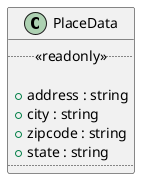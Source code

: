 @startuml PlaceData Diagram
class PlaceData {
  ..<<readonly>>..

  + address : string
  + city : string
  + zipcode : string
  + state : string
  ....
}
@enduml
